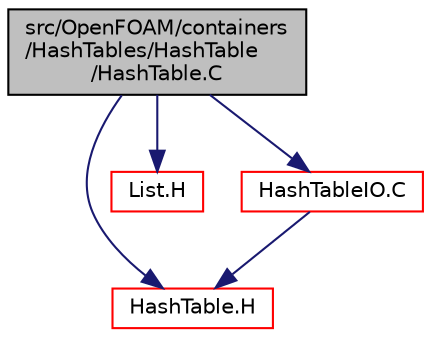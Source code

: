 digraph "src/OpenFOAM/containers/HashTables/HashTable/HashTable.C"
{
  bgcolor="transparent";
  edge [fontname="Helvetica",fontsize="10",labelfontname="Helvetica",labelfontsize="10"];
  node [fontname="Helvetica",fontsize="10",shape=record];
  Node1 [label="src/OpenFOAM/containers\l/HashTables/HashTable\l/HashTable.C",height=0.2,width=0.4,color="black", fillcolor="grey75", style="filled", fontcolor="black"];
  Node1 -> Node2 [color="midnightblue",fontsize="10",style="solid",fontname="Helvetica"];
  Node2 [label="HashTable.H",height=0.2,width=0.4,color="red",URL="$a07702.html"];
  Node1 -> Node3 [color="midnightblue",fontsize="10",style="solid",fontname="Helvetica"];
  Node3 [label="List.H",height=0.2,width=0.4,color="red",URL="$a07765.html"];
  Node1 -> Node4 [color="midnightblue",fontsize="10",style="solid",fontname="Helvetica"];
  Node4 [label="HashTableIO.C",height=0.2,width=0.4,color="red",URL="$a07705.html"];
  Node4 -> Node2 [color="midnightblue",fontsize="10",style="solid",fontname="Helvetica"];
}
